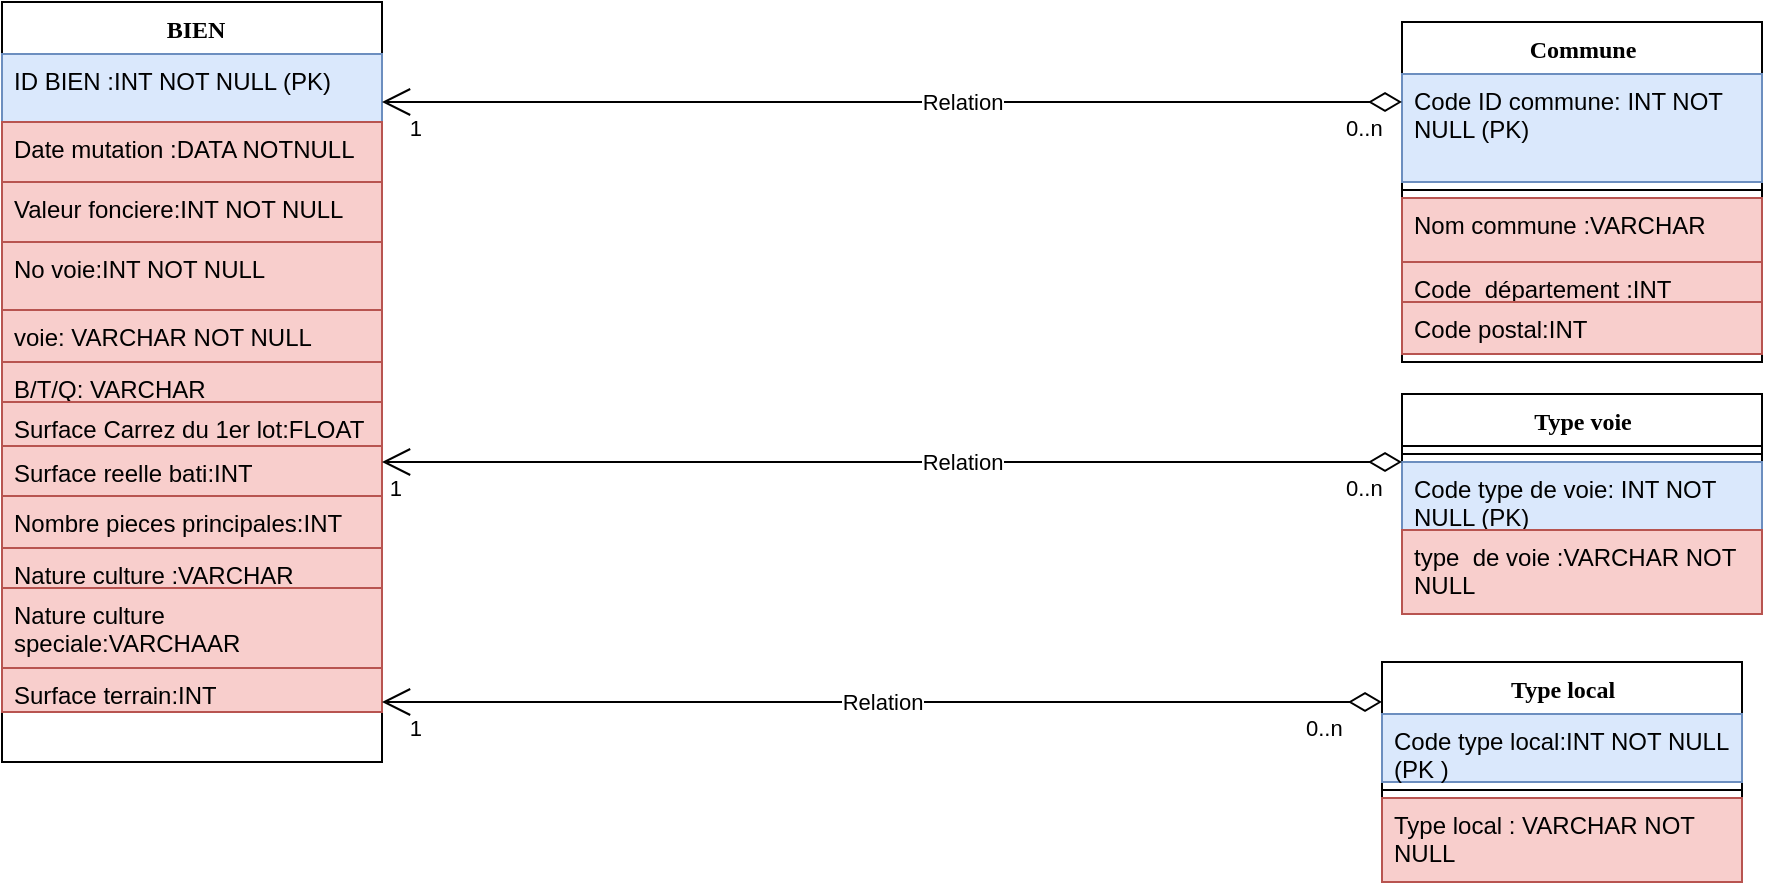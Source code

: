 <mxfile version="14.9.0" type="github">
  <diagram name="Page-1" id="9f46799a-70d6-7492-0946-bef42562c5a5">
    <mxGraphModel dx="942" dy="585" grid="1" gridSize="10" guides="1" tooltips="1" connect="1" arrows="1" fold="1" page="1" pageScale="1" pageWidth="1100" pageHeight="850" background="none" math="0" shadow="0">
      <root>
        <mxCell id="0" />
        <mxCell id="1" parent="0" />
        <mxCell id="78961159f06e98e8-17" value="&amp;nbsp;BIEN" style="swimlane;html=1;fontStyle=1;align=center;verticalAlign=top;childLayout=stackLayout;horizontal=1;startSize=26;horizontalStack=0;resizeParent=1;resizeLast=0;collapsible=1;marginBottom=0;swimlaneFillColor=#ffffff;rounded=0;shadow=0;comic=0;labelBackgroundColor=none;strokeWidth=1;fillColor=none;fontFamily=Verdana;fontSize=12" parent="1" vertex="1">
          <mxGeometry x="50" y="40" width="190" height="380" as="geometry" />
        </mxCell>
        <mxCell id="78961159f06e98e8-21" value="ID BIEN :INT NOT NULL (PK)" style="text;html=1;strokeColor=#6c8ebf;fillColor=#dae8fc;align=left;verticalAlign=top;spacingLeft=4;spacingRight=4;whiteSpace=wrap;overflow=hidden;rotatable=0;points=[[0,0.5],[1,0.5]];portConstraint=eastwest;" parent="78961159f06e98e8-17" vertex="1">
          <mxGeometry y="26" width="190" height="34" as="geometry" />
        </mxCell>
        <mxCell id="78961159f06e98e8-20" value="Date mutation :DATA NOTNULL" style="text;html=1;strokeColor=#b85450;fillColor=#f8cecc;align=left;verticalAlign=top;spacingLeft=4;spacingRight=4;whiteSpace=wrap;overflow=hidden;rotatable=0;points=[[0,0.5],[1,0.5]];portConstraint=eastwest;" parent="78961159f06e98e8-17" vertex="1">
          <mxGeometry y="60" width="190" height="30" as="geometry" />
        </mxCell>
        <mxCell id="78961159f06e98e8-27" value="Valeur fonciere:INT NOT NULL" style="text;html=1;strokeColor=#b85450;fillColor=#f8cecc;align=left;verticalAlign=top;spacingLeft=4;spacingRight=4;whiteSpace=wrap;overflow=hidden;rotatable=0;points=[[0,0.5],[1,0.5]];portConstraint=eastwest;" parent="78961159f06e98e8-17" vertex="1">
          <mxGeometry y="90" width="190" height="30" as="geometry" />
        </mxCell>
        <mxCell id="U1P64iT_9E79cMZ9VUF1-10" value="No voie:INT NOT NULL" style="text;html=1;strokeColor=#b85450;fillColor=#f8cecc;align=left;verticalAlign=top;spacingLeft=4;spacingRight=4;whiteSpace=wrap;overflow=hidden;rotatable=0;points=[[0,0.5],[1,0.5]];portConstraint=eastwest;" parent="78961159f06e98e8-17" vertex="1">
          <mxGeometry y="120" width="190" height="34" as="geometry" />
        </mxCell>
        <mxCell id="U1P64iT_9E79cMZ9VUF1-11" value="voie: VARCHAR NOT NULL" style="text;html=1;strokeColor=#b85450;fillColor=#f8cecc;align=left;verticalAlign=top;spacingLeft=4;spacingRight=4;whiteSpace=wrap;overflow=hidden;rotatable=0;points=[[0,0.5],[1,0.5]];portConstraint=eastwest;" parent="78961159f06e98e8-17" vertex="1">
          <mxGeometry y="154" width="190" height="26" as="geometry" />
        </mxCell>
        <mxCell id="TH4axBvQCf32Y1v8ahE5-8" value="B/T/Q: VARCHAR" style="text;html=1;strokeColor=#b85450;fillColor=#f8cecc;align=left;verticalAlign=top;spacingLeft=4;spacingRight=4;whiteSpace=wrap;overflow=hidden;rotatable=0;points=[[0,0.5],[1,0.5]];portConstraint=eastwest;" parent="78961159f06e98e8-17" vertex="1">
          <mxGeometry y="180" width="190" height="20" as="geometry" />
        </mxCell>
        <mxCell id="TH4axBvQCf32Y1v8ahE5-15" value="Surface Carrez du 1er lot:FLOAT" style="text;html=1;strokeColor=#b85450;fillColor=#f8cecc;align=left;verticalAlign=top;spacingLeft=4;spacingRight=4;whiteSpace=wrap;overflow=hidden;rotatable=0;points=[[0,0.5],[1,0.5]];portConstraint=eastwest;" parent="78961159f06e98e8-17" vertex="1">
          <mxGeometry y="200" width="190" height="22" as="geometry" />
        </mxCell>
        <mxCell id="TH4axBvQCf32Y1v8ahE5-18" value="Surface reelle bati:INT" style="text;html=1;strokeColor=#b85450;fillColor=#f8cecc;align=left;verticalAlign=top;spacingLeft=4;spacingRight=4;whiteSpace=wrap;overflow=hidden;rotatable=0;points=[[0,0.5],[1,0.5]];portConstraint=eastwest;" parent="78961159f06e98e8-17" vertex="1">
          <mxGeometry y="222" width="190" height="25" as="geometry" />
        </mxCell>
        <mxCell id="TH4axBvQCf32Y1v8ahE5-19" value="Nombre pieces principales:INT" style="text;html=1;strokeColor=#b85450;fillColor=#f8cecc;align=left;verticalAlign=top;spacingLeft=4;spacingRight=4;whiteSpace=wrap;overflow=hidden;rotatable=0;points=[[0,0.5],[1,0.5]];portConstraint=eastwest;" parent="78961159f06e98e8-17" vertex="1">
          <mxGeometry y="247" width="190" height="26" as="geometry" />
        </mxCell>
        <mxCell id="TH4axBvQCf32Y1v8ahE5-20" value="Nature culture :VARCHAR" style="text;html=1;strokeColor=#b85450;fillColor=#f8cecc;align=left;verticalAlign=top;spacingLeft=4;spacingRight=4;whiteSpace=wrap;overflow=hidden;rotatable=0;points=[[0,0.5],[1,0.5]];portConstraint=eastwest;" parent="78961159f06e98e8-17" vertex="1">
          <mxGeometry y="273" width="190" height="20" as="geometry" />
        </mxCell>
        <mxCell id="TH4axBvQCf32Y1v8ahE5-21" value="Nature culture speciale:VARCHAAR" style="text;html=1;strokeColor=#b85450;fillColor=#f8cecc;align=left;verticalAlign=top;spacingLeft=4;spacingRight=4;whiteSpace=wrap;overflow=hidden;rotatable=0;points=[[0,0.5],[1,0.5]];portConstraint=eastwest;" parent="78961159f06e98e8-17" vertex="1">
          <mxGeometry y="293" width="190" height="40" as="geometry" />
        </mxCell>
        <mxCell id="TH4axBvQCf32Y1v8ahE5-22" value="Surface terrain:INT" style="text;html=1;strokeColor=#b85450;fillColor=#f8cecc;align=left;verticalAlign=top;spacingLeft=4;spacingRight=4;whiteSpace=wrap;overflow=hidden;rotatable=0;points=[[0,0.5],[1,0.5]];portConstraint=eastwest;" parent="78961159f06e98e8-17" vertex="1">
          <mxGeometry y="333" width="190" height="22" as="geometry" />
        </mxCell>
        <mxCell id="78961159f06e98e8-30" value="Commune" style="swimlane;html=1;fontStyle=1;align=center;verticalAlign=top;childLayout=stackLayout;horizontal=1;startSize=26;horizontalStack=0;resizeParent=1;resizeLast=0;collapsible=1;marginBottom=0;swimlaneFillColor=#ffffff;rounded=0;shadow=0;comic=0;labelBackgroundColor=none;strokeWidth=1;fillColor=none;fontFamily=Verdana;fontSize=12" parent="1" vertex="1">
          <mxGeometry x="750" y="50" width="180" height="170" as="geometry" />
        </mxCell>
        <mxCell id="78961159f06e98e8-31" value="Code ID commune: INT NOT NULL (PK)" style="text;html=1;strokeColor=#6c8ebf;fillColor=#dae8fc;align=left;verticalAlign=top;spacingLeft=4;spacingRight=4;whiteSpace=wrap;overflow=hidden;rotatable=0;points=[[0,0.5],[1,0.5]];portConstraint=eastwest;" parent="78961159f06e98e8-30" vertex="1">
          <mxGeometry y="26" width="180" height="54" as="geometry" />
        </mxCell>
        <mxCell id="78961159f06e98e8-38" value="" style="line;html=1;strokeWidth=1;fillColor=none;align=left;verticalAlign=middle;spacingTop=-1;spacingLeft=3;spacingRight=3;rotatable=0;labelPosition=right;points=[];portConstraint=eastwest;" parent="78961159f06e98e8-30" vertex="1">
          <mxGeometry y="80" width="180" height="8" as="geometry" />
        </mxCell>
        <mxCell id="U1P64iT_9E79cMZ9VUF1-8" value="Nom commune :VARCHAR" style="text;html=1;strokeColor=#b85450;fillColor=#f8cecc;align=left;verticalAlign=top;spacingLeft=4;spacingRight=4;whiteSpace=wrap;overflow=hidden;rotatable=0;points=[[0,0.5],[1,0.5]];portConstraint=eastwest;" parent="78961159f06e98e8-30" vertex="1">
          <mxGeometry y="88" width="180" height="32" as="geometry" />
        </mxCell>
        <mxCell id="TH4axBvQCf32Y1v8ahE5-23" value="Code&amp;nbsp; département :INT" style="text;html=1;strokeColor=#b85450;fillColor=#f8cecc;align=left;verticalAlign=top;spacingLeft=4;spacingRight=4;whiteSpace=wrap;overflow=hidden;rotatable=0;points=[[0,0.5],[1,0.5]];portConstraint=eastwest;" parent="78961159f06e98e8-30" vertex="1">
          <mxGeometry y="120" width="180" height="20" as="geometry" />
        </mxCell>
        <mxCell id="TH4axBvQCf32Y1v8ahE5-12" value="Code postal:INT" style="text;html=1;strokeColor=#b85450;fillColor=#f8cecc;align=left;verticalAlign=top;spacingLeft=4;spacingRight=4;whiteSpace=wrap;overflow=hidden;rotatable=0;points=[[0,0.5],[1,0.5]];portConstraint=eastwest;" parent="78961159f06e98e8-30" vertex="1">
          <mxGeometry y="140" width="180" height="26" as="geometry" />
        </mxCell>
        <mxCell id="78961159f06e98e8-56" value="Type local" style="swimlane;html=1;fontStyle=1;align=center;verticalAlign=top;childLayout=stackLayout;horizontal=1;startSize=26;horizontalStack=0;resizeParent=1;resizeLast=0;collapsible=1;marginBottom=0;swimlaneFillColor=#ffffff;rounded=0;shadow=0;comic=0;labelBackgroundColor=none;strokeWidth=1;fillColor=none;fontFamily=Verdana;fontSize=12" parent="1" vertex="1">
          <mxGeometry x="740" y="370" width="180" height="110" as="geometry" />
        </mxCell>
        <mxCell id="78961159f06e98e8-57" value="Code type local:INT NOT NULL (PK )" style="text;html=1;strokeColor=#6c8ebf;fillColor=#dae8fc;align=left;verticalAlign=top;spacingLeft=4;spacingRight=4;whiteSpace=wrap;overflow=hidden;rotatable=0;points=[[0,0.5],[1,0.5]];portConstraint=eastwest;" parent="78961159f06e98e8-56" vertex="1">
          <mxGeometry y="26" width="180" height="34" as="geometry" />
        </mxCell>
        <mxCell id="78961159f06e98e8-64" value="" style="line;html=1;strokeWidth=1;fillColor=none;align=left;verticalAlign=middle;spacingTop=-1;spacingLeft=3;spacingRight=3;rotatable=0;labelPosition=right;points=[];portConstraint=eastwest;" parent="78961159f06e98e8-56" vertex="1">
          <mxGeometry y="60" width="180" height="8" as="geometry" />
        </mxCell>
        <mxCell id="78961159f06e98e8-65" value="Type local : VARCHAR NOT NULL" style="text;html=1;strokeColor=#b85450;fillColor=#f8cecc;align=left;verticalAlign=top;spacingLeft=4;spacingRight=4;whiteSpace=wrap;overflow=hidden;rotatable=0;points=[[0,0.5],[1,0.5]];portConstraint=eastwest;" parent="78961159f06e98e8-56" vertex="1">
          <mxGeometry y="68" width="180" height="42" as="geometry" />
        </mxCell>
        <mxCell id="78961159f06e98e8-69" value="Type voie" style="swimlane;html=1;fontStyle=1;align=center;verticalAlign=top;childLayout=stackLayout;horizontal=1;startSize=26;horizontalStack=0;resizeParent=1;resizeLast=0;collapsible=1;marginBottom=0;swimlaneFillColor=#ffffff;rounded=0;shadow=0;comic=0;labelBackgroundColor=none;strokeWidth=1;fillColor=none;fontFamily=Verdana;fontSize=12" parent="1" vertex="1">
          <mxGeometry x="750" y="236" width="180" height="110" as="geometry" />
        </mxCell>
        <mxCell id="78961159f06e98e8-77" value="" style="line;html=1;strokeWidth=1;fillColor=none;align=left;verticalAlign=middle;spacingTop=-1;spacingLeft=3;spacingRight=3;rotatable=0;labelPosition=right;points=[];portConstraint=eastwest;" parent="78961159f06e98e8-69" vertex="1">
          <mxGeometry y="26" width="180" height="8" as="geometry" />
        </mxCell>
        <mxCell id="78961159f06e98e8-70" value="Code type de voie: INT NOT NULL (PK)" style="text;html=1;strokeColor=#6c8ebf;fillColor=#dae8fc;align=left;verticalAlign=top;spacingLeft=4;spacingRight=4;whiteSpace=wrap;overflow=hidden;rotatable=0;points=[[0,0.5],[1,0.5]];portConstraint=eastwest;" parent="78961159f06e98e8-69" vertex="1">
          <mxGeometry y="34" width="180" height="34" as="geometry" />
        </mxCell>
        <mxCell id="78961159f06e98e8-78" value="type&amp;nbsp; de voie :VARCHAR NOT NULL" style="text;html=1;strokeColor=#b85450;fillColor=#f8cecc;align=left;verticalAlign=top;spacingLeft=4;spacingRight=4;whiteSpace=wrap;overflow=hidden;rotatable=0;points=[[0,0.5],[1,0.5]];portConstraint=eastwest;" parent="78961159f06e98e8-69" vertex="1">
          <mxGeometry y="68" width="180" height="42" as="geometry" />
        </mxCell>
        <mxCell id="TH4axBvQCf32Y1v8ahE5-47" value="Relation" style="endArrow=open;html=1;endSize=12;startArrow=diamondThin;startSize=14;startFill=0;edgeStyle=orthogonalEdgeStyle;" parent="1" edge="1">
          <mxGeometry x="-0.137" relative="1" as="geometry">
            <mxPoint x="750" y="270" as="sourcePoint" />
            <mxPoint x="240" y="270" as="targetPoint" />
            <Array as="points">
              <mxPoint x="490" y="270" />
              <mxPoint x="490" y="270" />
            </Array>
            <mxPoint as="offset" />
          </mxGeometry>
        </mxCell>
        <mxCell id="TH4axBvQCf32Y1v8ahE5-48" value="0..n" style="edgeLabel;resizable=0;html=1;align=left;verticalAlign=top;" parent="TH4axBvQCf32Y1v8ahE5-47" connectable="0" vertex="1">
          <mxGeometry x="-1" relative="1" as="geometry">
            <mxPoint x="-30" as="offset" />
          </mxGeometry>
        </mxCell>
        <mxCell id="TH4axBvQCf32Y1v8ahE5-49" value="1" style="edgeLabel;resizable=0;html=1;align=right;verticalAlign=top;" parent="TH4axBvQCf32Y1v8ahE5-47" connectable="0" vertex="1">
          <mxGeometry x="1" relative="1" as="geometry">
            <mxPoint x="10" as="offset" />
          </mxGeometry>
        </mxCell>
        <mxCell id="TH4axBvQCf32Y1v8ahE5-50" value="Relation" style="endArrow=open;html=1;endSize=12;startArrow=diamondThin;startSize=14;startFill=0;edgeStyle=orthogonalEdgeStyle;" parent="1" edge="1">
          <mxGeometry relative="1" as="geometry">
            <mxPoint x="740" y="390" as="sourcePoint" />
            <mxPoint x="240" y="390" as="targetPoint" />
          </mxGeometry>
        </mxCell>
        <mxCell id="TH4axBvQCf32Y1v8ahE5-51" value="0..n" style="edgeLabel;resizable=0;html=1;align=left;verticalAlign=top;" parent="TH4axBvQCf32Y1v8ahE5-50" connectable="0" vertex="1">
          <mxGeometry x="-1" relative="1" as="geometry">
            <mxPoint x="-40" as="offset" />
          </mxGeometry>
        </mxCell>
        <mxCell id="TH4axBvQCf32Y1v8ahE5-52" value="1" style="edgeLabel;resizable=0;html=1;align=right;verticalAlign=top;" parent="TH4axBvQCf32Y1v8ahE5-50" connectable="0" vertex="1">
          <mxGeometry x="1" relative="1" as="geometry">
            <mxPoint x="20" as="offset" />
          </mxGeometry>
        </mxCell>
        <mxCell id="lGouw5ixwnPjyFmuZtfz-4" value="Relation" style="endArrow=open;html=1;endSize=12;startArrow=diamondThin;startSize=14;startFill=0;edgeStyle=orthogonalEdgeStyle;" parent="1" edge="1">
          <mxGeometry x="-0.137" relative="1" as="geometry">
            <mxPoint x="750" y="90" as="sourcePoint" />
            <mxPoint x="240" y="90" as="targetPoint" />
            <Array as="points">
              <mxPoint x="490" y="90" />
              <mxPoint x="490" y="90" />
            </Array>
            <mxPoint as="offset" />
          </mxGeometry>
        </mxCell>
        <mxCell id="lGouw5ixwnPjyFmuZtfz-5" value="0..n" style="edgeLabel;resizable=0;html=1;align=left;verticalAlign=top;" parent="lGouw5ixwnPjyFmuZtfz-4" connectable="0" vertex="1">
          <mxGeometry x="-1" relative="1" as="geometry">
            <mxPoint x="-30" as="offset" />
          </mxGeometry>
        </mxCell>
        <mxCell id="lGouw5ixwnPjyFmuZtfz-6" value="1" style="edgeLabel;resizable=0;html=1;align=right;verticalAlign=top;" parent="lGouw5ixwnPjyFmuZtfz-4" connectable="0" vertex="1">
          <mxGeometry x="1" relative="1" as="geometry">
            <mxPoint x="20" as="offset" />
          </mxGeometry>
        </mxCell>
      </root>
    </mxGraphModel>
  </diagram>
</mxfile>
